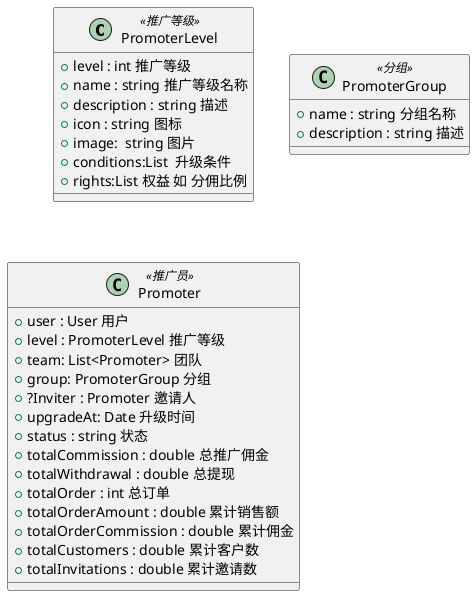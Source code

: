 @startuml
'https://plantuml.com/class-diagram


class PromoterLevel<<推广等级>> {
+level : int 推广等级
+name : string 推广等级名称
+description : string 描述
+icon : string 图标
+image:  string 图片
+conditions:List  升级条件
+rights:List 权益 如 分佣比例
}
class PromoterGroup<<分组>>{
+name : string 分组名称
+ description : string 描述
}

class Promoter<<推广员>> {
+ user : User 用户
+ level : PromoterLevel 推广等级
+ team: List<Promoter> 团队
+ group: PromoterGroup 分组
+ ?Inviter : Promoter 邀请人
+ upgradeAt: Date 升级时间
+ status : string 状态
+ totalCommission : double 总推广佣金
+ totalWithdrawal : double 总提现
+ totalOrder : int 总订单
+ totalOrderAmount : double 累计销售额
+ totalOrderCommission : double 累计佣金
+ totalCustomers : double 累计客户数
+ totalInvitations : double 累计邀请数
}

@enduml